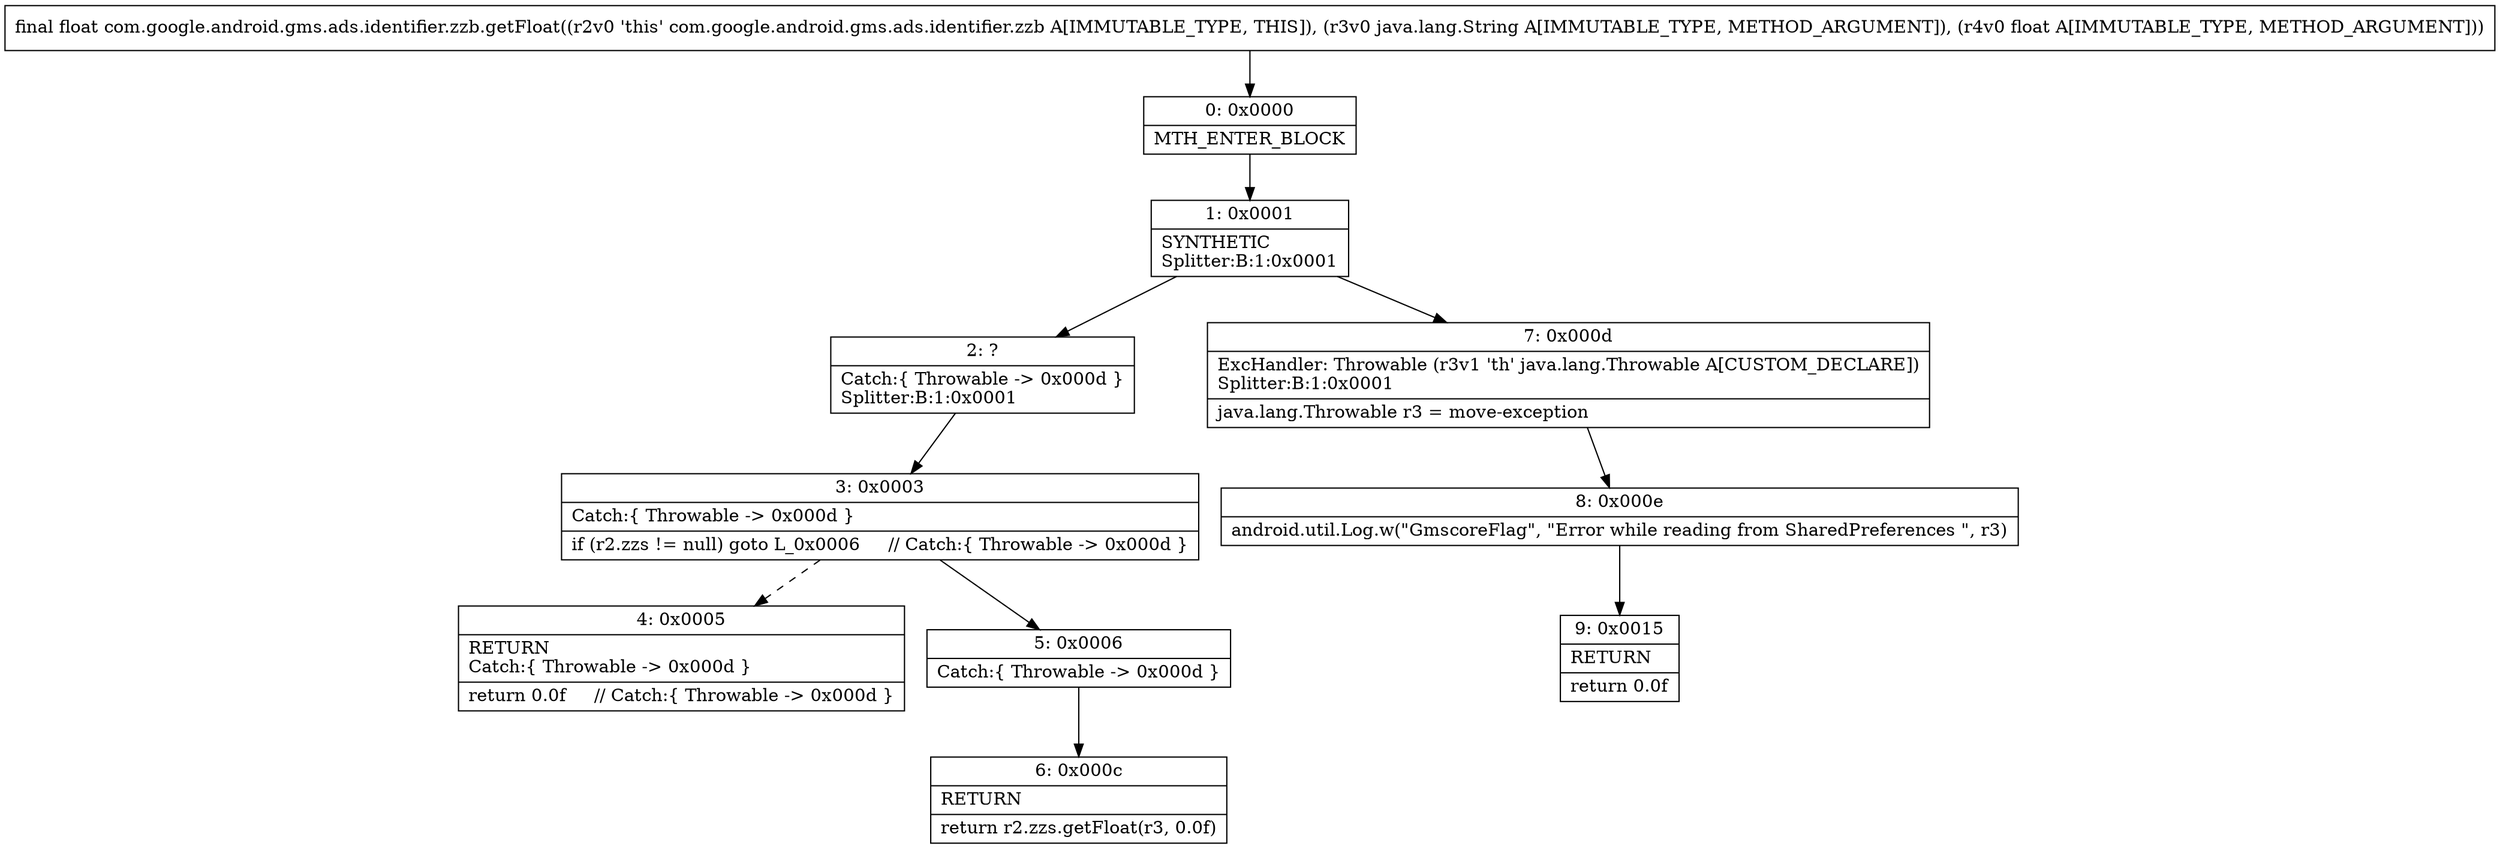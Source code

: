 digraph "CFG forcom.google.android.gms.ads.identifier.zzb.getFloat(Ljava\/lang\/String;F)F" {
Node_0 [shape=record,label="{0\:\ 0x0000|MTH_ENTER_BLOCK\l}"];
Node_1 [shape=record,label="{1\:\ 0x0001|SYNTHETIC\lSplitter:B:1:0x0001\l}"];
Node_2 [shape=record,label="{2\:\ ?|Catch:\{ Throwable \-\> 0x000d \}\lSplitter:B:1:0x0001\l}"];
Node_3 [shape=record,label="{3\:\ 0x0003|Catch:\{ Throwable \-\> 0x000d \}\l|if (r2.zzs != null) goto L_0x0006     \/\/ Catch:\{ Throwable \-\> 0x000d \}\l}"];
Node_4 [shape=record,label="{4\:\ 0x0005|RETURN\lCatch:\{ Throwable \-\> 0x000d \}\l|return 0.0f     \/\/ Catch:\{ Throwable \-\> 0x000d \}\l}"];
Node_5 [shape=record,label="{5\:\ 0x0006|Catch:\{ Throwable \-\> 0x000d \}\l}"];
Node_6 [shape=record,label="{6\:\ 0x000c|RETURN\l|return r2.zzs.getFloat(r3, 0.0f)\l}"];
Node_7 [shape=record,label="{7\:\ 0x000d|ExcHandler: Throwable (r3v1 'th' java.lang.Throwable A[CUSTOM_DECLARE])\lSplitter:B:1:0x0001\l|java.lang.Throwable r3 = move\-exception\l}"];
Node_8 [shape=record,label="{8\:\ 0x000e|android.util.Log.w(\"GmscoreFlag\", \"Error while reading from SharedPreferences \", r3)\l}"];
Node_9 [shape=record,label="{9\:\ 0x0015|RETURN\l|return 0.0f\l}"];
MethodNode[shape=record,label="{final float com.google.android.gms.ads.identifier.zzb.getFloat((r2v0 'this' com.google.android.gms.ads.identifier.zzb A[IMMUTABLE_TYPE, THIS]), (r3v0 java.lang.String A[IMMUTABLE_TYPE, METHOD_ARGUMENT]), (r4v0 float A[IMMUTABLE_TYPE, METHOD_ARGUMENT])) }"];
MethodNode -> Node_0;
Node_0 -> Node_1;
Node_1 -> Node_2;
Node_1 -> Node_7;
Node_2 -> Node_3;
Node_3 -> Node_4[style=dashed];
Node_3 -> Node_5;
Node_5 -> Node_6;
Node_7 -> Node_8;
Node_8 -> Node_9;
}

